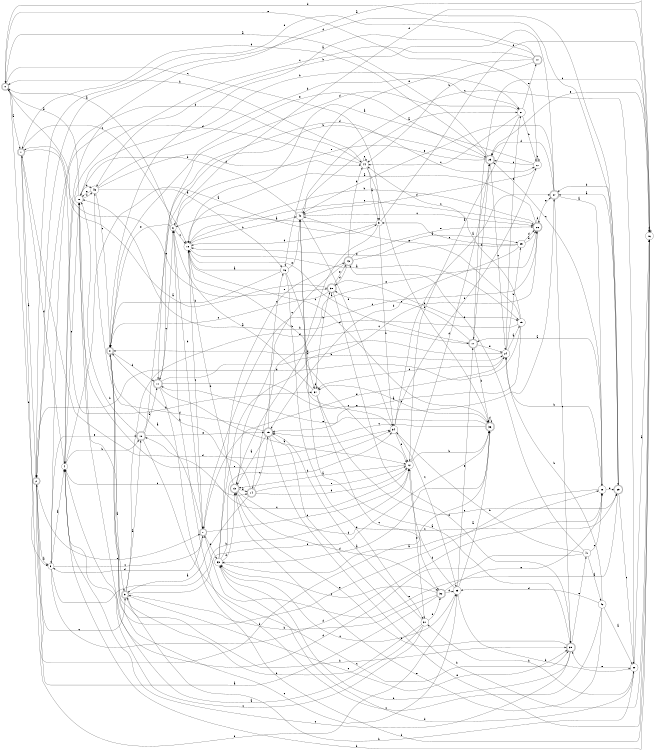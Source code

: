 digraph n39_6 {
__start0 [label="" shape="none"];

rankdir=LR;
size="8,5";

s0 [style="rounded,filled", color="black", fillcolor="white" shape="doublecircle", label="0"];
s1 [style="rounded,filled", color="black", fillcolor="white" shape="doublecircle", label="1"];
s2 [style="rounded,filled", color="black", fillcolor="white" shape="doublecircle", label="2"];
s3 [style="filled", color="black", fillcolor="white" shape="circle", label="3"];
s4 [style="filled", color="black", fillcolor="white" shape="circle", label="4"];
s5 [style="filled", color="black", fillcolor="white" shape="circle", label="5"];
s6 [style="filled", color="black", fillcolor="white" shape="circle", label="6"];
s7 [style="rounded,filled", color="black", fillcolor="white" shape="doublecircle", label="7"];
s8 [style="rounded,filled", color="black", fillcolor="white" shape="doublecircle", label="8"];
s9 [style="rounded,filled", color="black", fillcolor="white" shape="doublecircle", label="9"];
s10 [style="rounded,filled", color="black", fillcolor="white" shape="doublecircle", label="10"];
s11 [style="rounded,filled", color="black", fillcolor="white" shape="doublecircle", label="11"];
s12 [style="filled", color="black", fillcolor="white" shape="circle", label="12"];
s13 [style="rounded,filled", color="black", fillcolor="white" shape="doublecircle", label="13"];
s14 [style="rounded,filled", color="black", fillcolor="white" shape="doublecircle", label="14"];
s15 [style="rounded,filled", color="black", fillcolor="white" shape="doublecircle", label="15"];
s16 [style="filled", color="black", fillcolor="white" shape="circle", label="16"];
s17 [style="rounded,filled", color="black", fillcolor="white" shape="doublecircle", label="17"];
s18 [style="filled", color="black", fillcolor="white" shape="circle", label="18"];
s19 [style="filled", color="black", fillcolor="white" shape="circle", label="19"];
s20 [style="filled", color="black", fillcolor="white" shape="circle", label="20"];
s21 [style="filled", color="black", fillcolor="white" shape="circle", label="21"];
s22 [style="filled", color="black", fillcolor="white" shape="circle", label="22"];
s23 [style="rounded,filled", color="black", fillcolor="white" shape="doublecircle", label="23"];
s24 [style="filled", color="black", fillcolor="white" shape="circle", label="24"];
s25 [style="filled", color="black", fillcolor="white" shape="circle", label="25"];
s26 [style="rounded,filled", color="black", fillcolor="white" shape="doublecircle", label="26"];
s27 [style="rounded,filled", color="black", fillcolor="white" shape="doublecircle", label="27"];
s28 [style="filled", color="black", fillcolor="white" shape="circle", label="28"];
s29 [style="rounded,filled", color="black", fillcolor="white" shape="doublecircle", label="29"];
s30 [style="filled", color="black", fillcolor="white" shape="circle", label="30"];
s31 [style="filled", color="black", fillcolor="white" shape="circle", label="31"];
s32 [style="rounded,filled", color="black", fillcolor="white" shape="doublecircle", label="32"];
s33 [style="filled", color="black", fillcolor="white" shape="circle", label="33"];
s34 [style="filled", color="black", fillcolor="white" shape="circle", label="34"];
s35 [style="filled", color="black", fillcolor="white" shape="circle", label="35"];
s36 [style="rounded,filled", color="black", fillcolor="white" shape="doublecircle", label="36"];
s37 [style="filled", color="black", fillcolor="white" shape="circle", label="37"];
s38 [style="rounded,filled", color="black", fillcolor="white" shape="doublecircle", label="38"];
s39 [style="rounded,filled", color="black", fillcolor="white" shape="doublecircle", label="39"];
s40 [style="filled", color="black", fillcolor="white" shape="circle", label="40"];
s41 [style="filled", color="black", fillcolor="white" shape="circle", label="41"];
s42 [style="filled", color="black", fillcolor="white" shape="circle", label="42"];
s43 [style="rounded,filled", color="black", fillcolor="white" shape="doublecircle", label="43"];
s44 [style="filled", color="black", fillcolor="white" shape="circle", label="44"];
s45 [style="filled", color="black", fillcolor="white" shape="circle", label="45"];
s46 [style="filled", color="black", fillcolor="white" shape="circle", label="46"];
s47 [style="rounded,filled", color="black", fillcolor="white" shape="doublecircle", label="47"];
s0 -> s1 [label="a"];
s0 -> s3 [label="b"];
s0 -> s5 [label="c"];
s0 -> s29 [label="d"];
s0 -> s38 [label="e"];
s1 -> s2 [label="a"];
s1 -> s37 [label="b"];
s1 -> s18 [label="c"];
s1 -> s34 [label="d"];
s1 -> s35 [label="e"];
s2 -> s3 [label="a"];
s2 -> s36 [label="b"];
s2 -> s9 [label="c"];
s2 -> s44 [label="d"];
s2 -> s7 [label="e"];
s3 -> s4 [label="a"];
s3 -> s12 [label="b"];
s3 -> s7 [label="c"];
s3 -> s28 [label="d"];
s3 -> s10 [label="e"];
s4 -> s5 [label="a"];
s4 -> s10 [label="b"];
s4 -> s14 [label="c"];
s4 -> s1 [label="d"];
s4 -> s20 [label="e"];
s5 -> s6 [label="a"];
s5 -> s34 [label="b"];
s5 -> s14 [label="c"];
s5 -> s18 [label="d"];
s5 -> s16 [label="e"];
s6 -> s0 [label="a"];
s6 -> s7 [label="b"];
s6 -> s18 [label="c"];
s6 -> s16 [label="d"];
s6 -> s8 [label="e"];
s7 -> s8 [label="a"];
s7 -> s33 [label="b"];
s7 -> s12 [label="c"];
s7 -> s3 [label="d"];
s7 -> s24 [label="e"];
s8 -> s9 [label="a"];
s8 -> s39 [label="b"];
s8 -> s35 [label="c"];
s8 -> s11 [label="d"];
s8 -> s23 [label="e"];
s9 -> s10 [label="a"];
s9 -> s30 [label="b"];
s9 -> s39 [label="c"];
s9 -> s17 [label="d"];
s9 -> s36 [label="e"];
s10 -> s11 [label="a"];
s10 -> s20 [label="b"];
s10 -> s39 [label="c"];
s10 -> s22 [label="d"];
s10 -> s15 [label="e"];
s11 -> s12 [label="a"];
s11 -> s24 [label="b"];
s11 -> s6 [label="c"];
s11 -> s16 [label="d"];
s11 -> s27 [label="e"];
s12 -> s13 [label="a"];
s12 -> s36 [label="b"];
s12 -> s10 [label="c"];
s12 -> s23 [label="d"];
s12 -> s31 [label="e"];
s13 -> s14 [label="a"];
s13 -> s18 [label="b"];
s13 -> s29 [label="c"];
s13 -> s32 [label="d"];
s13 -> s26 [label="e"];
s14 -> s9 [label="a"];
s14 -> s8 [label="b"];
s14 -> s15 [label="c"];
s14 -> s12 [label="d"];
s14 -> s12 [label="e"];
s15 -> s13 [label="a"];
s15 -> s16 [label="b"];
s15 -> s46 [label="c"];
s15 -> s45 [label="d"];
s15 -> s16 [label="e"];
s16 -> s4 [label="a"];
s16 -> s4 [label="b"];
s16 -> s17 [label="c"];
s16 -> s16 [label="d"];
s16 -> s23 [label="e"];
s17 -> s18 [label="a"];
s17 -> s36 [label="b"];
s17 -> s38 [label="c"];
s17 -> s23 [label="d"];
s17 -> s24 [label="e"];
s18 -> s19 [label="a"];
s18 -> s40 [label="b"];
s18 -> s7 [label="c"];
s18 -> s36 [label="d"];
s18 -> s26 [label="e"];
s19 -> s15 [label="a"];
s19 -> s20 [label="b"];
s19 -> s44 [label="c"];
s19 -> s2 [label="d"];
s19 -> s40 [label="e"];
s20 -> s0 [label="a"];
s20 -> s21 [label="b"];
s20 -> s45 [label="c"];
s20 -> s45 [label="d"];
s20 -> s34 [label="e"];
s21 -> s12 [label="a"];
s21 -> s22 [label="b"];
s21 -> s44 [label="c"];
s21 -> s11 [label="d"];
s21 -> s47 [label="e"];
s22 -> s18 [label="a"];
s22 -> s22 [label="b"];
s22 -> s23 [label="c"];
s22 -> s40 [label="d"];
s22 -> s0 [label="e"];
s23 -> s0 [label="a"];
s23 -> s11 [label="b"];
s23 -> s24 [label="c"];
s23 -> s1 [label="d"];
s23 -> s6 [label="e"];
s24 -> s19 [label="a"];
s24 -> s25 [label="b"];
s24 -> s37 [label="c"];
s24 -> s8 [label="d"];
s24 -> s21 [label="e"];
s25 -> s26 [label="a"];
s25 -> s15 [label="b"];
s25 -> s5 [label="c"];
s25 -> s26 [label="d"];
s25 -> s18 [label="e"];
s26 -> s18 [label="a"];
s26 -> s18 [label="b"];
s26 -> s7 [label="c"];
s26 -> s26 [label="d"];
s26 -> s27 [label="e"];
s27 -> s28 [label="a"];
s27 -> s45 [label="b"];
s27 -> s39 [label="c"];
s27 -> s23 [label="d"];
s27 -> s40 [label="e"];
s28 -> s17 [label="a"];
s28 -> s24 [label="b"];
s28 -> s23 [label="c"];
s28 -> s29 [label="d"];
s28 -> s20 [label="e"];
s29 -> s27 [label="a"];
s29 -> s27 [label="b"];
s29 -> s30 [label="c"];
s29 -> s2 [label="d"];
s29 -> s7 [label="e"];
s30 -> s16 [label="a"];
s30 -> s31 [label="b"];
s30 -> s40 [label="c"];
s30 -> s33 [label="d"];
s30 -> s39 [label="e"];
s31 -> s20 [label="a"];
s31 -> s9 [label="b"];
s31 -> s4 [label="c"];
s31 -> s15 [label="d"];
s31 -> s32 [label="e"];
s32 -> s2 [label="a"];
s32 -> s9 [label="b"];
s32 -> s33 [label="c"];
s32 -> s35 [label="d"];
s32 -> s28 [label="e"];
s33 -> s28 [label="a"];
s33 -> s34 [label="b"];
s33 -> s26 [label="c"];
s33 -> s13 [label="d"];
s33 -> s43 [label="e"];
s34 -> s27 [label="a"];
s34 -> s18 [label="b"];
s34 -> s35 [label="c"];
s34 -> s12 [label="d"];
s34 -> s22 [label="e"];
s35 -> s36 [label="a"];
s35 -> s30 [label="b"];
s35 -> s33 [label="c"];
s35 -> s12 [label="d"];
s35 -> s17 [label="e"];
s36 -> s33 [label="a"];
s36 -> s37 [label="b"];
s36 -> s15 [label="c"];
s36 -> s36 [label="d"];
s36 -> s11 [label="e"];
s37 -> s6 [label="a"];
s37 -> s38 [label="b"];
s37 -> s32 [label="c"];
s37 -> s37 [label="d"];
s37 -> s29 [label="e"];
s38 -> s1 [label="a"];
s38 -> s19 [label="b"];
s38 -> s8 [label="c"];
s38 -> s39 [label="d"];
s38 -> s43 [label="e"];
s39 -> s40 [label="a"];
s39 -> s33 [label="b"];
s39 -> s4 [label="c"];
s39 -> s13 [label="d"];
s39 -> s41 [label="e"];
s40 -> s21 [label="a"];
s40 -> s20 [label="b"];
s40 -> s26 [label="c"];
s40 -> s37 [label="d"];
s40 -> s34 [label="e"];
s41 -> s42 [label="a"];
s41 -> s34 [label="b"];
s41 -> s28 [label="c"];
s41 -> s4 [label="d"];
s41 -> s43 [label="e"];
s42 -> s30 [label="a"];
s42 -> s24 [label="b"];
s42 -> s6 [label="c"];
s42 -> s35 [label="d"];
s42 -> s13 [label="e"];
s43 -> s25 [label="a"];
s43 -> s44 [label="b"];
s43 -> s13 [label="c"];
s43 -> s38 [label="d"];
s43 -> s26 [label="e"];
s44 -> s5 [label="a"];
s44 -> s0 [label="b"];
s44 -> s44 [label="c"];
s44 -> s3 [label="d"];
s44 -> s36 [label="e"];
s45 -> s46 [label="a"];
s45 -> s21 [label="b"];
s45 -> s8 [label="c"];
s45 -> s44 [label="d"];
s45 -> s20 [label="e"];
s46 -> s18 [label="a"];
s46 -> s8 [label="b"];
s46 -> s12 [label="c"];
s46 -> s31 [label="d"];
s46 -> s40 [label="e"];
s47 -> s8 [label="a"];
s47 -> s44 [label="b"];
s47 -> s4 [label="c"];
s47 -> s2 [label="d"];
s47 -> s46 [label="e"];

}
